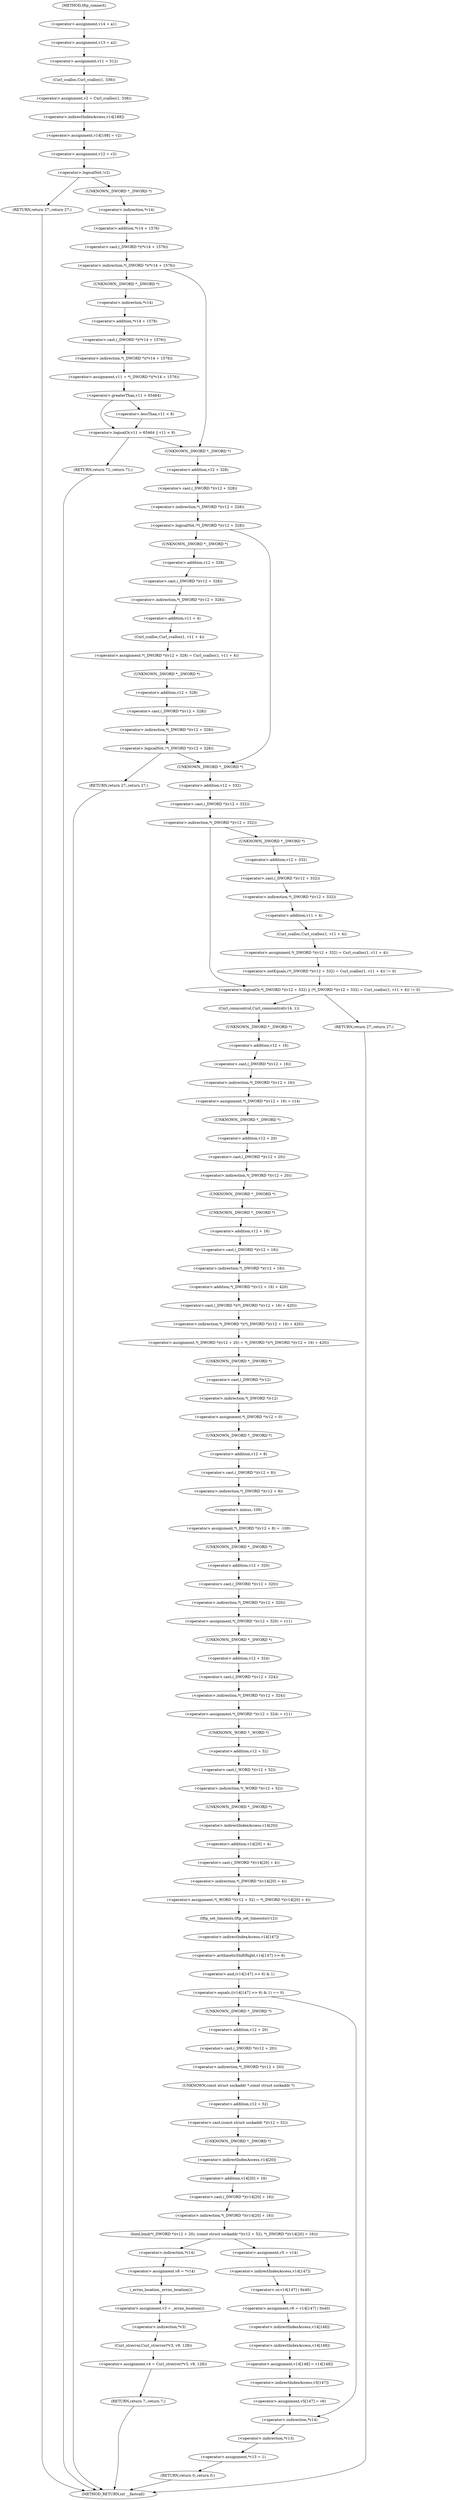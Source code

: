 digraph tftp_connect {  
"1000127" [label = "(<operator>.assignment,v14 = a1)" ]
"1000130" [label = "(<operator>.assignment,v13 = a2)" ]
"1000133" [label = "(<operator>.assignment,v11 = 512)" ]
"1000136" [label = "(<operator>.assignment,v2 = Curl_ccalloc(1, 336))" ]
"1000138" [label = "(Curl_ccalloc,Curl_ccalloc(1, 336))" ]
"1000141" [label = "(<operator>.assignment,v14[188] = v2)" ]
"1000142" [label = "(<operator>.indirectIndexAccess,v14[188])" ]
"1000146" [label = "(<operator>.assignment,v12 = v2)" ]
"1000150" [label = "(<operator>.logicalNot,!v2)" ]
"1000152" [label = "(RETURN,return 27;,return 27;)" ]
"1000155" [label = "(<operator>.indirection,*(_DWORD *)(*v14 + 1576))" ]
"1000156" [label = "(<operator>.cast,(_DWORD *)(*v14 + 1576))" ]
"1000157" [label = "(UNKNOWN,_DWORD *,_DWORD *)" ]
"1000158" [label = "(<operator>.addition,*v14 + 1576)" ]
"1000159" [label = "(<operator>.indirection,*v14)" ]
"1000163" [label = "(<operator>.assignment,v11 = *(_DWORD *)(*v14 + 1576))" ]
"1000165" [label = "(<operator>.indirection,*(_DWORD *)(*v14 + 1576))" ]
"1000166" [label = "(<operator>.cast,(_DWORD *)(*v14 + 1576))" ]
"1000167" [label = "(UNKNOWN,_DWORD *,_DWORD *)" ]
"1000168" [label = "(<operator>.addition,*v14 + 1576)" ]
"1000169" [label = "(<operator>.indirection,*v14)" ]
"1000173" [label = "(<operator>.logicalOr,v11 > 65464 || v11 < 8)" ]
"1000174" [label = "(<operator>.greaterThan,v11 > 65464)" ]
"1000177" [label = "(<operator>.lessThan,v11 < 8)" ]
"1000180" [label = "(RETURN,return 71;,return 71;)" ]
"1000183" [label = "(<operator>.logicalNot,!*(_DWORD *)(v12 + 328))" ]
"1000184" [label = "(<operator>.indirection,*(_DWORD *)(v12 + 328))" ]
"1000185" [label = "(<operator>.cast,(_DWORD *)(v12 + 328))" ]
"1000186" [label = "(UNKNOWN,_DWORD *,_DWORD *)" ]
"1000187" [label = "(<operator>.addition,v12 + 328)" ]
"1000191" [label = "(<operator>.assignment,*(_DWORD *)(v12 + 328) = Curl_ccalloc(1, v11 + 4))" ]
"1000192" [label = "(<operator>.indirection,*(_DWORD *)(v12 + 328))" ]
"1000193" [label = "(<operator>.cast,(_DWORD *)(v12 + 328))" ]
"1000194" [label = "(UNKNOWN,_DWORD *,_DWORD *)" ]
"1000195" [label = "(<operator>.addition,v12 + 328)" ]
"1000198" [label = "(Curl_ccalloc,Curl_ccalloc(1, v11 + 4))" ]
"1000200" [label = "(<operator>.addition,v11 + 4)" ]
"1000204" [label = "(<operator>.logicalNot,!*(_DWORD *)(v12 + 328))" ]
"1000205" [label = "(<operator>.indirection,*(_DWORD *)(v12 + 328))" ]
"1000206" [label = "(<operator>.cast,(_DWORD *)(v12 + 328))" ]
"1000207" [label = "(UNKNOWN,_DWORD *,_DWORD *)" ]
"1000208" [label = "(<operator>.addition,v12 + 328)" ]
"1000211" [label = "(RETURN,return 27;,return 27;)" ]
"1000214" [label = "(<operator>.logicalOr,*(_DWORD *)(v12 + 332) || (*(_DWORD *)(v12 + 332) = Curl_ccalloc(1, v11 + 4)) != 0)" ]
"1000215" [label = "(<operator>.indirection,*(_DWORD *)(v12 + 332))" ]
"1000216" [label = "(<operator>.cast,(_DWORD *)(v12 + 332))" ]
"1000217" [label = "(UNKNOWN,_DWORD *,_DWORD *)" ]
"1000218" [label = "(<operator>.addition,v12 + 332)" ]
"1000221" [label = "(<operator>.notEquals,(*(_DWORD *)(v12 + 332) = Curl_ccalloc(1, v11 + 4)) != 0)" ]
"1000222" [label = "(<operator>.assignment,*(_DWORD *)(v12 + 332) = Curl_ccalloc(1, v11 + 4))" ]
"1000223" [label = "(<operator>.indirection,*(_DWORD *)(v12 + 332))" ]
"1000224" [label = "(<operator>.cast,(_DWORD *)(v12 + 332))" ]
"1000225" [label = "(UNKNOWN,_DWORD *,_DWORD *)" ]
"1000226" [label = "(<operator>.addition,v12 + 332)" ]
"1000229" [label = "(Curl_ccalloc,Curl_ccalloc(1, v11 + 4))" ]
"1000231" [label = "(<operator>.addition,v11 + 4)" ]
"1000236" [label = "(Curl_conncontrol,Curl_conncontrol(v14, 1))" ]
"1000239" [label = "(<operator>.assignment,*(_DWORD *)(v12 + 16) = v14)" ]
"1000240" [label = "(<operator>.indirection,*(_DWORD *)(v12 + 16))" ]
"1000241" [label = "(<operator>.cast,(_DWORD *)(v12 + 16))" ]
"1000242" [label = "(UNKNOWN,_DWORD *,_DWORD *)" ]
"1000243" [label = "(<operator>.addition,v12 + 16)" ]
"1000247" [label = "(<operator>.assignment,*(_DWORD *)(v12 + 20) = *(_DWORD *)(*(_DWORD *)(v12 + 16) + 420))" ]
"1000248" [label = "(<operator>.indirection,*(_DWORD *)(v12 + 20))" ]
"1000249" [label = "(<operator>.cast,(_DWORD *)(v12 + 20))" ]
"1000250" [label = "(UNKNOWN,_DWORD *,_DWORD *)" ]
"1000251" [label = "(<operator>.addition,v12 + 20)" ]
"1000254" [label = "(<operator>.indirection,*(_DWORD *)(*(_DWORD *)(v12 + 16) + 420))" ]
"1000255" [label = "(<operator>.cast,(_DWORD *)(*(_DWORD *)(v12 + 16) + 420))" ]
"1000256" [label = "(UNKNOWN,_DWORD *,_DWORD *)" ]
"1000257" [label = "(<operator>.addition,*(_DWORD *)(v12 + 16) + 420)" ]
"1000258" [label = "(<operator>.indirection,*(_DWORD *)(v12 + 16))" ]
"1000259" [label = "(<operator>.cast,(_DWORD *)(v12 + 16))" ]
"1000260" [label = "(UNKNOWN,_DWORD *,_DWORD *)" ]
"1000261" [label = "(<operator>.addition,v12 + 16)" ]
"1000265" [label = "(<operator>.assignment,*(_DWORD *)v12 = 0)" ]
"1000266" [label = "(<operator>.indirection,*(_DWORD *)v12)" ]
"1000267" [label = "(<operator>.cast,(_DWORD *)v12)" ]
"1000268" [label = "(UNKNOWN,_DWORD *,_DWORD *)" ]
"1000271" [label = "(<operator>.assignment,*(_DWORD *)(v12 + 8) = -100)" ]
"1000272" [label = "(<operator>.indirection,*(_DWORD *)(v12 + 8))" ]
"1000273" [label = "(<operator>.cast,(_DWORD *)(v12 + 8))" ]
"1000274" [label = "(UNKNOWN,_DWORD *,_DWORD *)" ]
"1000275" [label = "(<operator>.addition,v12 + 8)" ]
"1000278" [label = "(<operator>.minus,-100)" ]
"1000280" [label = "(<operator>.assignment,*(_DWORD *)(v12 + 320) = v11)" ]
"1000281" [label = "(<operator>.indirection,*(_DWORD *)(v12 + 320))" ]
"1000282" [label = "(<operator>.cast,(_DWORD *)(v12 + 320))" ]
"1000283" [label = "(UNKNOWN,_DWORD *,_DWORD *)" ]
"1000284" [label = "(<operator>.addition,v12 + 320)" ]
"1000288" [label = "(<operator>.assignment,*(_DWORD *)(v12 + 324) = v11)" ]
"1000289" [label = "(<operator>.indirection,*(_DWORD *)(v12 + 324))" ]
"1000290" [label = "(<operator>.cast,(_DWORD *)(v12 + 324))" ]
"1000291" [label = "(UNKNOWN,_DWORD *,_DWORD *)" ]
"1000292" [label = "(<operator>.addition,v12 + 324)" ]
"1000296" [label = "(<operator>.assignment,*(_WORD *)(v12 + 52) = *(_DWORD *)(v14[20] + 4))" ]
"1000297" [label = "(<operator>.indirection,*(_WORD *)(v12 + 52))" ]
"1000298" [label = "(<operator>.cast,(_WORD *)(v12 + 52))" ]
"1000299" [label = "(UNKNOWN,_WORD *,_WORD *)" ]
"1000300" [label = "(<operator>.addition,v12 + 52)" ]
"1000303" [label = "(<operator>.indirection,*(_DWORD *)(v14[20] + 4))" ]
"1000304" [label = "(<operator>.cast,(_DWORD *)(v14[20] + 4))" ]
"1000305" [label = "(UNKNOWN,_DWORD *,_DWORD *)" ]
"1000306" [label = "(<operator>.addition,v14[20] + 4)" ]
"1000307" [label = "(<operator>.indirectIndexAccess,v14[20])" ]
"1000311" [label = "(tftp_set_timeouts,tftp_set_timeouts(v12))" ]
"1000314" [label = "(<operator>.equals,((v14[147] >> 6) & 1) == 0)" ]
"1000315" [label = "(<operator>.and,(v14[147] >> 6) & 1)" ]
"1000316" [label = "(<operator>.arithmeticShiftRight,v14[147] >> 6)" ]
"1000317" [label = "(<operator>.indirectIndexAccess,v14[147])" ]
"1000325" [label = "(bind,bind(*(_DWORD *)(v12 + 20), (const struct sockaddr *)(v12 + 52), *(_DWORD *)(v14[20] + 16)))" ]
"1000326" [label = "(<operator>.indirection,*(_DWORD *)(v12 + 20))" ]
"1000327" [label = "(<operator>.cast,(_DWORD *)(v12 + 20))" ]
"1000328" [label = "(UNKNOWN,_DWORD *,_DWORD *)" ]
"1000329" [label = "(<operator>.addition,v12 + 20)" ]
"1000332" [label = "(<operator>.cast,(const struct sockaddr *)(v12 + 52))" ]
"1000333" [label = "(UNKNOWN,const struct sockaddr *,const struct sockaddr *)" ]
"1000334" [label = "(<operator>.addition,v12 + 52)" ]
"1000337" [label = "(<operator>.indirection,*(_DWORD *)(v14[20] + 16))" ]
"1000338" [label = "(<operator>.cast,(_DWORD *)(v14[20] + 16))" ]
"1000339" [label = "(UNKNOWN,_DWORD *,_DWORD *)" ]
"1000340" [label = "(<operator>.addition,v14[20] + 16)" ]
"1000341" [label = "(<operator>.indirectIndexAccess,v14[20])" ]
"1000346" [label = "(<operator>.assignment,v8 = *v14)" ]
"1000348" [label = "(<operator>.indirection,*v14)" ]
"1000350" [label = "(<operator>.assignment,v3 = _errno_location())" ]
"1000352" [label = "(_errno_location,_errno_location())" ]
"1000353" [label = "(<operator>.assignment,v4 = Curl_strerror(*v3, v9, 128))" ]
"1000355" [label = "(Curl_strerror,Curl_strerror(*v3, v9, 128))" ]
"1000356" [label = "(<operator>.indirection,*v3)" ]
"1000365" [label = "(RETURN,return 7;,return 7;)" ]
"1000367" [label = "(<operator>.assignment,v5 = v14)" ]
"1000370" [label = "(<operator>.assignment,v6 = v14[147] | 0x40)" ]
"1000372" [label = "(<operator>.or,v14[147] | 0x40)" ]
"1000373" [label = "(<operator>.indirectIndexAccess,v14[147])" ]
"1000377" [label = "(<operator>.assignment,v14[148] = v14[148])" ]
"1000378" [label = "(<operator>.indirectIndexAccess,v14[148])" ]
"1000381" [label = "(<operator>.indirectIndexAccess,v14[148])" ]
"1000384" [label = "(<operator>.assignment,v5[147] = v6)" ]
"1000385" [label = "(<operator>.indirectIndexAccess,v5[147])" ]
"1000389" [label = "(<operator>.indirection,*v14)" ]
"1000391" [label = "(<operator>.assignment,*v13 = 1)" ]
"1000392" [label = "(<operator>.indirection,*v13)" ]
"1000395" [label = "(RETURN,return 0;,return 0;)" ]
"1000397" [label = "(RETURN,return 27;,return 27;)" ]
"1000112" [label = "(METHOD,tftp_connect)" ]
"1000399" [label = "(METHOD_RETURN,int __fastcall)" ]
  "1000127" -> "1000130" 
  "1000130" -> "1000133" 
  "1000133" -> "1000138" 
  "1000136" -> "1000142" 
  "1000138" -> "1000136" 
  "1000141" -> "1000146" 
  "1000142" -> "1000141" 
  "1000146" -> "1000150" 
  "1000150" -> "1000157" 
  "1000150" -> "1000152" 
  "1000152" -> "1000399" 
  "1000155" -> "1000186" 
  "1000155" -> "1000167" 
  "1000156" -> "1000155" 
  "1000157" -> "1000159" 
  "1000158" -> "1000156" 
  "1000159" -> "1000158" 
  "1000163" -> "1000174" 
  "1000165" -> "1000163" 
  "1000166" -> "1000165" 
  "1000167" -> "1000169" 
  "1000168" -> "1000166" 
  "1000169" -> "1000168" 
  "1000173" -> "1000186" 
  "1000173" -> "1000180" 
  "1000174" -> "1000173" 
  "1000174" -> "1000177" 
  "1000177" -> "1000173" 
  "1000180" -> "1000399" 
  "1000183" -> "1000194" 
  "1000183" -> "1000217" 
  "1000184" -> "1000183" 
  "1000185" -> "1000184" 
  "1000186" -> "1000187" 
  "1000187" -> "1000185" 
  "1000191" -> "1000207" 
  "1000192" -> "1000200" 
  "1000193" -> "1000192" 
  "1000194" -> "1000195" 
  "1000195" -> "1000193" 
  "1000198" -> "1000191" 
  "1000200" -> "1000198" 
  "1000204" -> "1000217" 
  "1000204" -> "1000211" 
  "1000205" -> "1000204" 
  "1000206" -> "1000205" 
  "1000207" -> "1000208" 
  "1000208" -> "1000206" 
  "1000211" -> "1000399" 
  "1000214" -> "1000236" 
  "1000214" -> "1000397" 
  "1000215" -> "1000225" 
  "1000215" -> "1000214" 
  "1000216" -> "1000215" 
  "1000217" -> "1000218" 
  "1000218" -> "1000216" 
  "1000221" -> "1000214" 
  "1000222" -> "1000221" 
  "1000223" -> "1000231" 
  "1000224" -> "1000223" 
  "1000225" -> "1000226" 
  "1000226" -> "1000224" 
  "1000229" -> "1000222" 
  "1000231" -> "1000229" 
  "1000236" -> "1000242" 
  "1000239" -> "1000250" 
  "1000240" -> "1000239" 
  "1000241" -> "1000240" 
  "1000242" -> "1000243" 
  "1000243" -> "1000241" 
  "1000247" -> "1000268" 
  "1000248" -> "1000256" 
  "1000249" -> "1000248" 
  "1000250" -> "1000251" 
  "1000251" -> "1000249" 
  "1000254" -> "1000247" 
  "1000255" -> "1000254" 
  "1000256" -> "1000260" 
  "1000257" -> "1000255" 
  "1000258" -> "1000257" 
  "1000259" -> "1000258" 
  "1000260" -> "1000261" 
  "1000261" -> "1000259" 
  "1000265" -> "1000274" 
  "1000266" -> "1000265" 
  "1000267" -> "1000266" 
  "1000268" -> "1000267" 
  "1000271" -> "1000283" 
  "1000272" -> "1000278" 
  "1000273" -> "1000272" 
  "1000274" -> "1000275" 
  "1000275" -> "1000273" 
  "1000278" -> "1000271" 
  "1000280" -> "1000291" 
  "1000281" -> "1000280" 
  "1000282" -> "1000281" 
  "1000283" -> "1000284" 
  "1000284" -> "1000282" 
  "1000288" -> "1000299" 
  "1000289" -> "1000288" 
  "1000290" -> "1000289" 
  "1000291" -> "1000292" 
  "1000292" -> "1000290" 
  "1000296" -> "1000311" 
  "1000297" -> "1000305" 
  "1000298" -> "1000297" 
  "1000299" -> "1000300" 
  "1000300" -> "1000298" 
  "1000303" -> "1000296" 
  "1000304" -> "1000303" 
  "1000305" -> "1000307" 
  "1000306" -> "1000304" 
  "1000307" -> "1000306" 
  "1000311" -> "1000317" 
  "1000314" -> "1000328" 
  "1000314" -> "1000389" 
  "1000315" -> "1000314" 
  "1000316" -> "1000315" 
  "1000317" -> "1000316" 
  "1000325" -> "1000348" 
  "1000325" -> "1000367" 
  "1000326" -> "1000333" 
  "1000327" -> "1000326" 
  "1000328" -> "1000329" 
  "1000329" -> "1000327" 
  "1000332" -> "1000339" 
  "1000333" -> "1000334" 
  "1000334" -> "1000332" 
  "1000337" -> "1000325" 
  "1000338" -> "1000337" 
  "1000339" -> "1000341" 
  "1000340" -> "1000338" 
  "1000341" -> "1000340" 
  "1000346" -> "1000352" 
  "1000348" -> "1000346" 
  "1000350" -> "1000356" 
  "1000352" -> "1000350" 
  "1000353" -> "1000365" 
  "1000355" -> "1000353" 
  "1000356" -> "1000355" 
  "1000365" -> "1000399" 
  "1000367" -> "1000373" 
  "1000370" -> "1000378" 
  "1000372" -> "1000370" 
  "1000373" -> "1000372" 
  "1000377" -> "1000385" 
  "1000378" -> "1000381" 
  "1000381" -> "1000377" 
  "1000384" -> "1000389" 
  "1000385" -> "1000384" 
  "1000389" -> "1000392" 
  "1000391" -> "1000395" 
  "1000392" -> "1000391" 
  "1000395" -> "1000399" 
  "1000397" -> "1000399" 
  "1000112" -> "1000127" 
}
